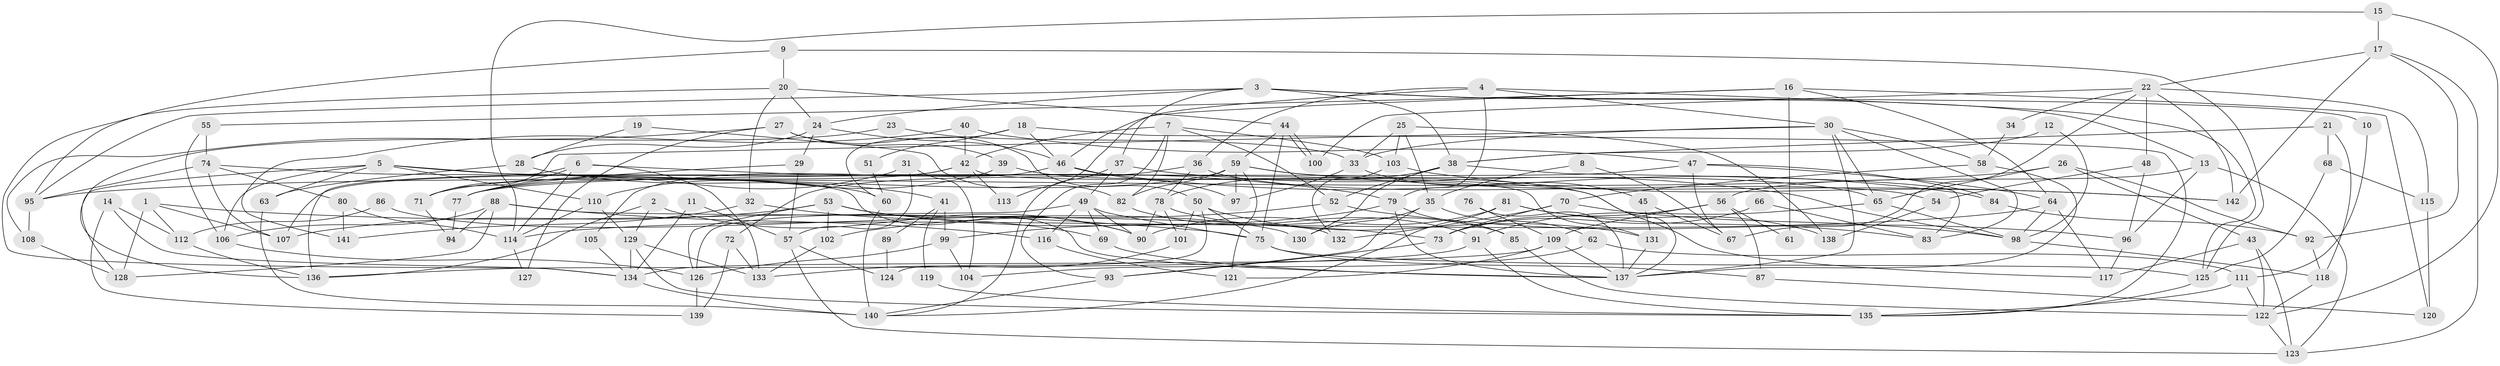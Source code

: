 // Generated by graph-tools (version 1.1) at 2025/26/03/09/25 03:26:18]
// undirected, 142 vertices, 284 edges
graph export_dot {
graph [start="1"]
  node [color=gray90,style=filled];
  1;
  2;
  3;
  4;
  5;
  6;
  7;
  8;
  9;
  10;
  11;
  12;
  13;
  14;
  15;
  16;
  17;
  18;
  19;
  20;
  21;
  22;
  23;
  24;
  25;
  26;
  27;
  28;
  29;
  30;
  31;
  32;
  33;
  34;
  35;
  36;
  37;
  38;
  39;
  40;
  41;
  42;
  43;
  44;
  45;
  46;
  47;
  48;
  49;
  50;
  51;
  52;
  53;
  54;
  55;
  56;
  57;
  58;
  59;
  60;
  61;
  62;
  63;
  64;
  65;
  66;
  67;
  68;
  69;
  70;
  71;
  72;
  73;
  74;
  75;
  76;
  77;
  78;
  79;
  80;
  81;
  82;
  83;
  84;
  85;
  86;
  87;
  88;
  89;
  90;
  91;
  92;
  93;
  94;
  95;
  96;
  97;
  98;
  99;
  100;
  101;
  102;
  103;
  104;
  105;
  106;
  107;
  108;
  109;
  110;
  111;
  112;
  113;
  114;
  115;
  116;
  117;
  118;
  119;
  120;
  121;
  122;
  123;
  124;
  125;
  126;
  127;
  128;
  129;
  130;
  131;
  132;
  133;
  134;
  135;
  136;
  137;
  138;
  139;
  140;
  141;
  142;
  1 -- 75;
  1 -- 107;
  1 -- 112;
  1 -- 128;
  2 -- 90;
  2 -- 129;
  2 -- 136;
  3 -- 37;
  3 -- 38;
  3 -- 10;
  3 -- 13;
  3 -- 24;
  3 -- 95;
  4 -- 36;
  4 -- 30;
  4 -- 79;
  4 -- 113;
  4 -- 125;
  5 -- 60;
  5 -- 128;
  5 -- 63;
  5 -- 106;
  5 -- 110;
  5 -- 117;
  6 -- 79;
  6 -- 136;
  6 -- 71;
  6 -- 114;
  6 -- 133;
  7 -- 52;
  7 -- 103;
  7 -- 42;
  7 -- 82;
  7 -- 93;
  8 -- 35;
  8 -- 67;
  9 -- 20;
  9 -- 95;
  9 -- 125;
  10 -- 111;
  11 -- 57;
  11 -- 134;
  12 -- 98;
  12 -- 38;
  13 -- 123;
  13 -- 56;
  13 -- 96;
  14 -- 112;
  14 -- 134;
  14 -- 139;
  15 -- 17;
  15 -- 114;
  15 -- 122;
  16 -- 64;
  16 -- 46;
  16 -- 55;
  16 -- 61;
  16 -- 120;
  17 -- 22;
  17 -- 123;
  17 -- 92;
  17 -- 142;
  18 -- 135;
  18 -- 46;
  18 -- 51;
  18 -- 60;
  19 -- 82;
  19 -- 28;
  20 -- 44;
  20 -- 134;
  20 -- 24;
  20 -- 32;
  21 -- 38;
  21 -- 118;
  21 -- 68;
  22 -- 142;
  22 -- 115;
  22 -- 34;
  22 -- 48;
  22 -- 67;
  22 -- 100;
  23 -- 33;
  23 -- 136;
  24 -- 28;
  24 -- 29;
  24 -- 46;
  25 -- 35;
  25 -- 33;
  25 -- 103;
  25 -- 138;
  26 -- 65;
  26 -- 43;
  26 -- 92;
  26 -- 95;
  27 -- 50;
  27 -- 108;
  27 -- 39;
  27 -- 127;
  28 -- 63;
  28 -- 41;
  29 -- 77;
  29 -- 57;
  30 -- 58;
  30 -- 137;
  30 -- 33;
  30 -- 65;
  30 -- 71;
  30 -- 83;
  31 -- 57;
  31 -- 77;
  31 -- 104;
  32 -- 69;
  32 -- 141;
  33 -- 97;
  33 -- 45;
  34 -- 58;
  35 -- 93;
  35 -- 62;
  35 -- 130;
  36 -- 78;
  36 -- 54;
  36 -- 72;
  37 -- 49;
  37 -- 140;
  37 -- 98;
  38 -- 83;
  38 -- 78;
  38 -- 52;
  38 -- 130;
  39 -- 137;
  39 -- 110;
  40 -- 47;
  40 -- 141;
  40 -- 42;
  41 -- 99;
  41 -- 89;
  41 -- 119;
  42 -- 77;
  42 -- 107;
  42 -- 113;
  42 -- 131;
  43 -- 117;
  43 -- 122;
  43 -- 123;
  44 -- 59;
  44 -- 100;
  44 -- 100;
  44 -- 75;
  45 -- 131;
  45 -- 67;
  46 -- 84;
  46 -- 97;
  46 -- 105;
  47 -- 64;
  47 -- 67;
  47 -- 77;
  47 -- 84;
  48 -- 96;
  48 -- 54;
  49 -- 75;
  49 -- 116;
  49 -- 69;
  49 -- 90;
  49 -- 126;
  50 -- 101;
  50 -- 75;
  50 -- 124;
  50 -- 131;
  51 -- 60;
  52 -- 96;
  52 -- 102;
  53 -- 102;
  53 -- 126;
  53 -- 73;
  53 -- 90;
  53 -- 107;
  54 -- 138;
  55 -- 74;
  55 -- 106;
  56 -- 73;
  56 -- 61;
  56 -- 87;
  56 -- 109;
  57 -- 123;
  57 -- 124;
  58 -- 70;
  58 -- 137;
  59 -- 71;
  59 -- 82;
  59 -- 65;
  59 -- 97;
  59 -- 121;
  59 -- 142;
  60 -- 140;
  62 -- 111;
  62 -- 104;
  63 -- 140;
  64 -- 114;
  64 -- 98;
  64 -- 117;
  65 -- 91;
  65 -- 98;
  66 -- 73;
  66 -- 83;
  68 -- 125;
  68 -- 115;
  69 -- 137;
  70 -- 132;
  70 -- 98;
  70 -- 73;
  71 -- 94;
  72 -- 139;
  72 -- 133;
  73 -- 93;
  74 -- 107;
  74 -- 95;
  74 -- 80;
  74 -- 137;
  75 -- 125;
  75 -- 87;
  76 -- 137;
  76 -- 109;
  77 -- 94;
  78 -- 90;
  78 -- 85;
  78 -- 101;
  79 -- 137;
  79 -- 85;
  79 -- 99;
  80 -- 114;
  80 -- 141;
  81 -- 90;
  81 -- 140;
  81 -- 83;
  81 -- 138;
  82 -- 91;
  84 -- 92;
  85 -- 122;
  86 -- 130;
  86 -- 112;
  87 -- 120;
  88 -- 94;
  88 -- 106;
  88 -- 116;
  88 -- 128;
  88 -- 132;
  89 -- 124;
  91 -- 135;
  91 -- 136;
  92 -- 118;
  93 -- 140;
  95 -- 108;
  96 -- 117;
  98 -- 118;
  99 -- 126;
  99 -- 104;
  101 -- 133;
  102 -- 133;
  103 -- 142;
  103 -- 132;
  105 -- 134;
  106 -- 126;
  108 -- 128;
  109 -- 137;
  109 -- 121;
  109 -- 134;
  110 -- 114;
  110 -- 129;
  111 -- 122;
  111 -- 135;
  112 -- 136;
  114 -- 127;
  115 -- 120;
  116 -- 121;
  118 -- 122;
  119 -- 135;
  122 -- 123;
  125 -- 135;
  126 -- 139;
  129 -- 133;
  129 -- 134;
  129 -- 135;
  131 -- 137;
  134 -- 140;
}
